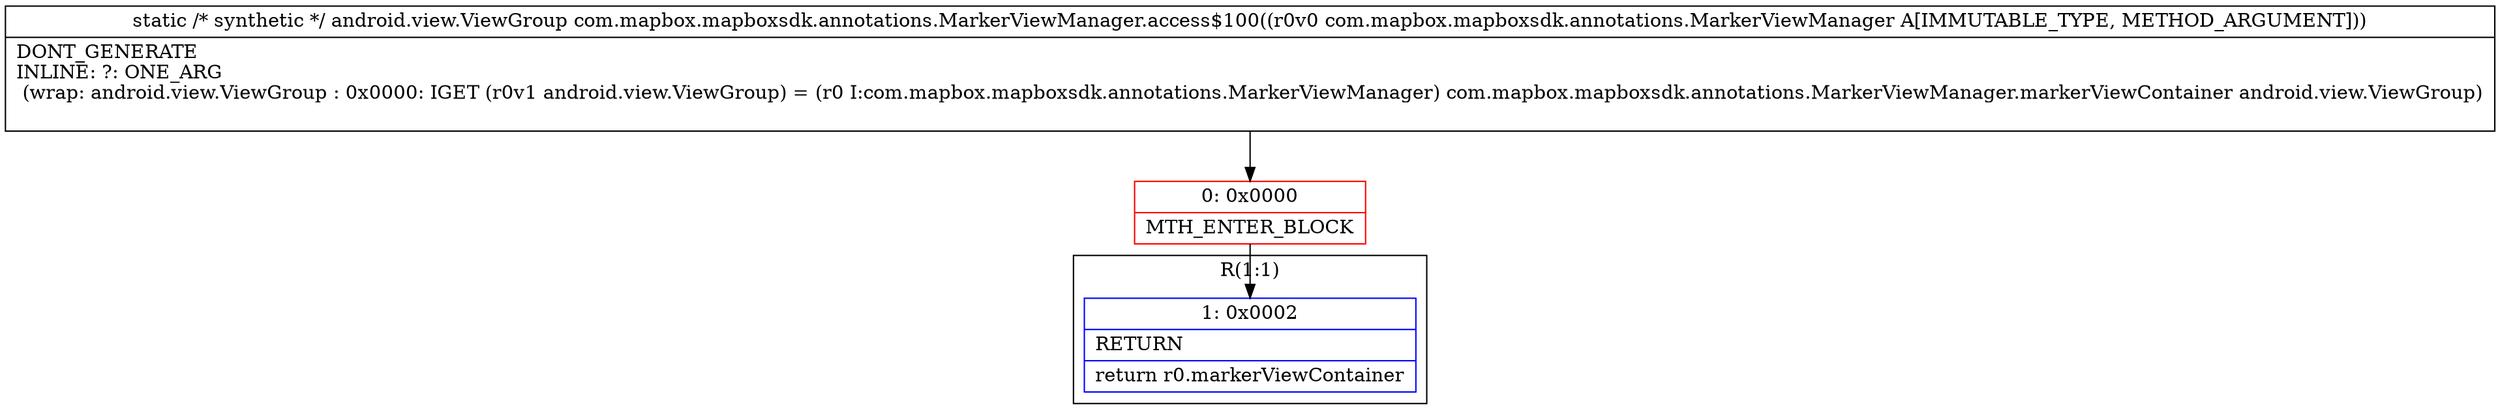 digraph "CFG forcom.mapbox.mapboxsdk.annotations.MarkerViewManager.access$100(Lcom\/mapbox\/mapboxsdk\/annotations\/MarkerViewManager;)Landroid\/view\/ViewGroup;" {
subgraph cluster_Region_1139514752 {
label = "R(1:1)";
node [shape=record,color=blue];
Node_1 [shape=record,label="{1\:\ 0x0002|RETURN\l|return r0.markerViewContainer\l}"];
}
Node_0 [shape=record,color=red,label="{0\:\ 0x0000|MTH_ENTER_BLOCK\l}"];
MethodNode[shape=record,label="{static \/* synthetic *\/ android.view.ViewGroup com.mapbox.mapboxsdk.annotations.MarkerViewManager.access$100((r0v0 com.mapbox.mapboxsdk.annotations.MarkerViewManager A[IMMUTABLE_TYPE, METHOD_ARGUMENT]))  | DONT_GENERATE\lINLINE: ?: ONE_ARG  \l  (wrap: android.view.ViewGroup : 0x0000: IGET  (r0v1 android.view.ViewGroup) = (r0 I:com.mapbox.mapboxsdk.annotations.MarkerViewManager) com.mapbox.mapboxsdk.annotations.MarkerViewManager.markerViewContainer android.view.ViewGroup)\l\l}"];
MethodNode -> Node_0;
Node_0 -> Node_1;
}

